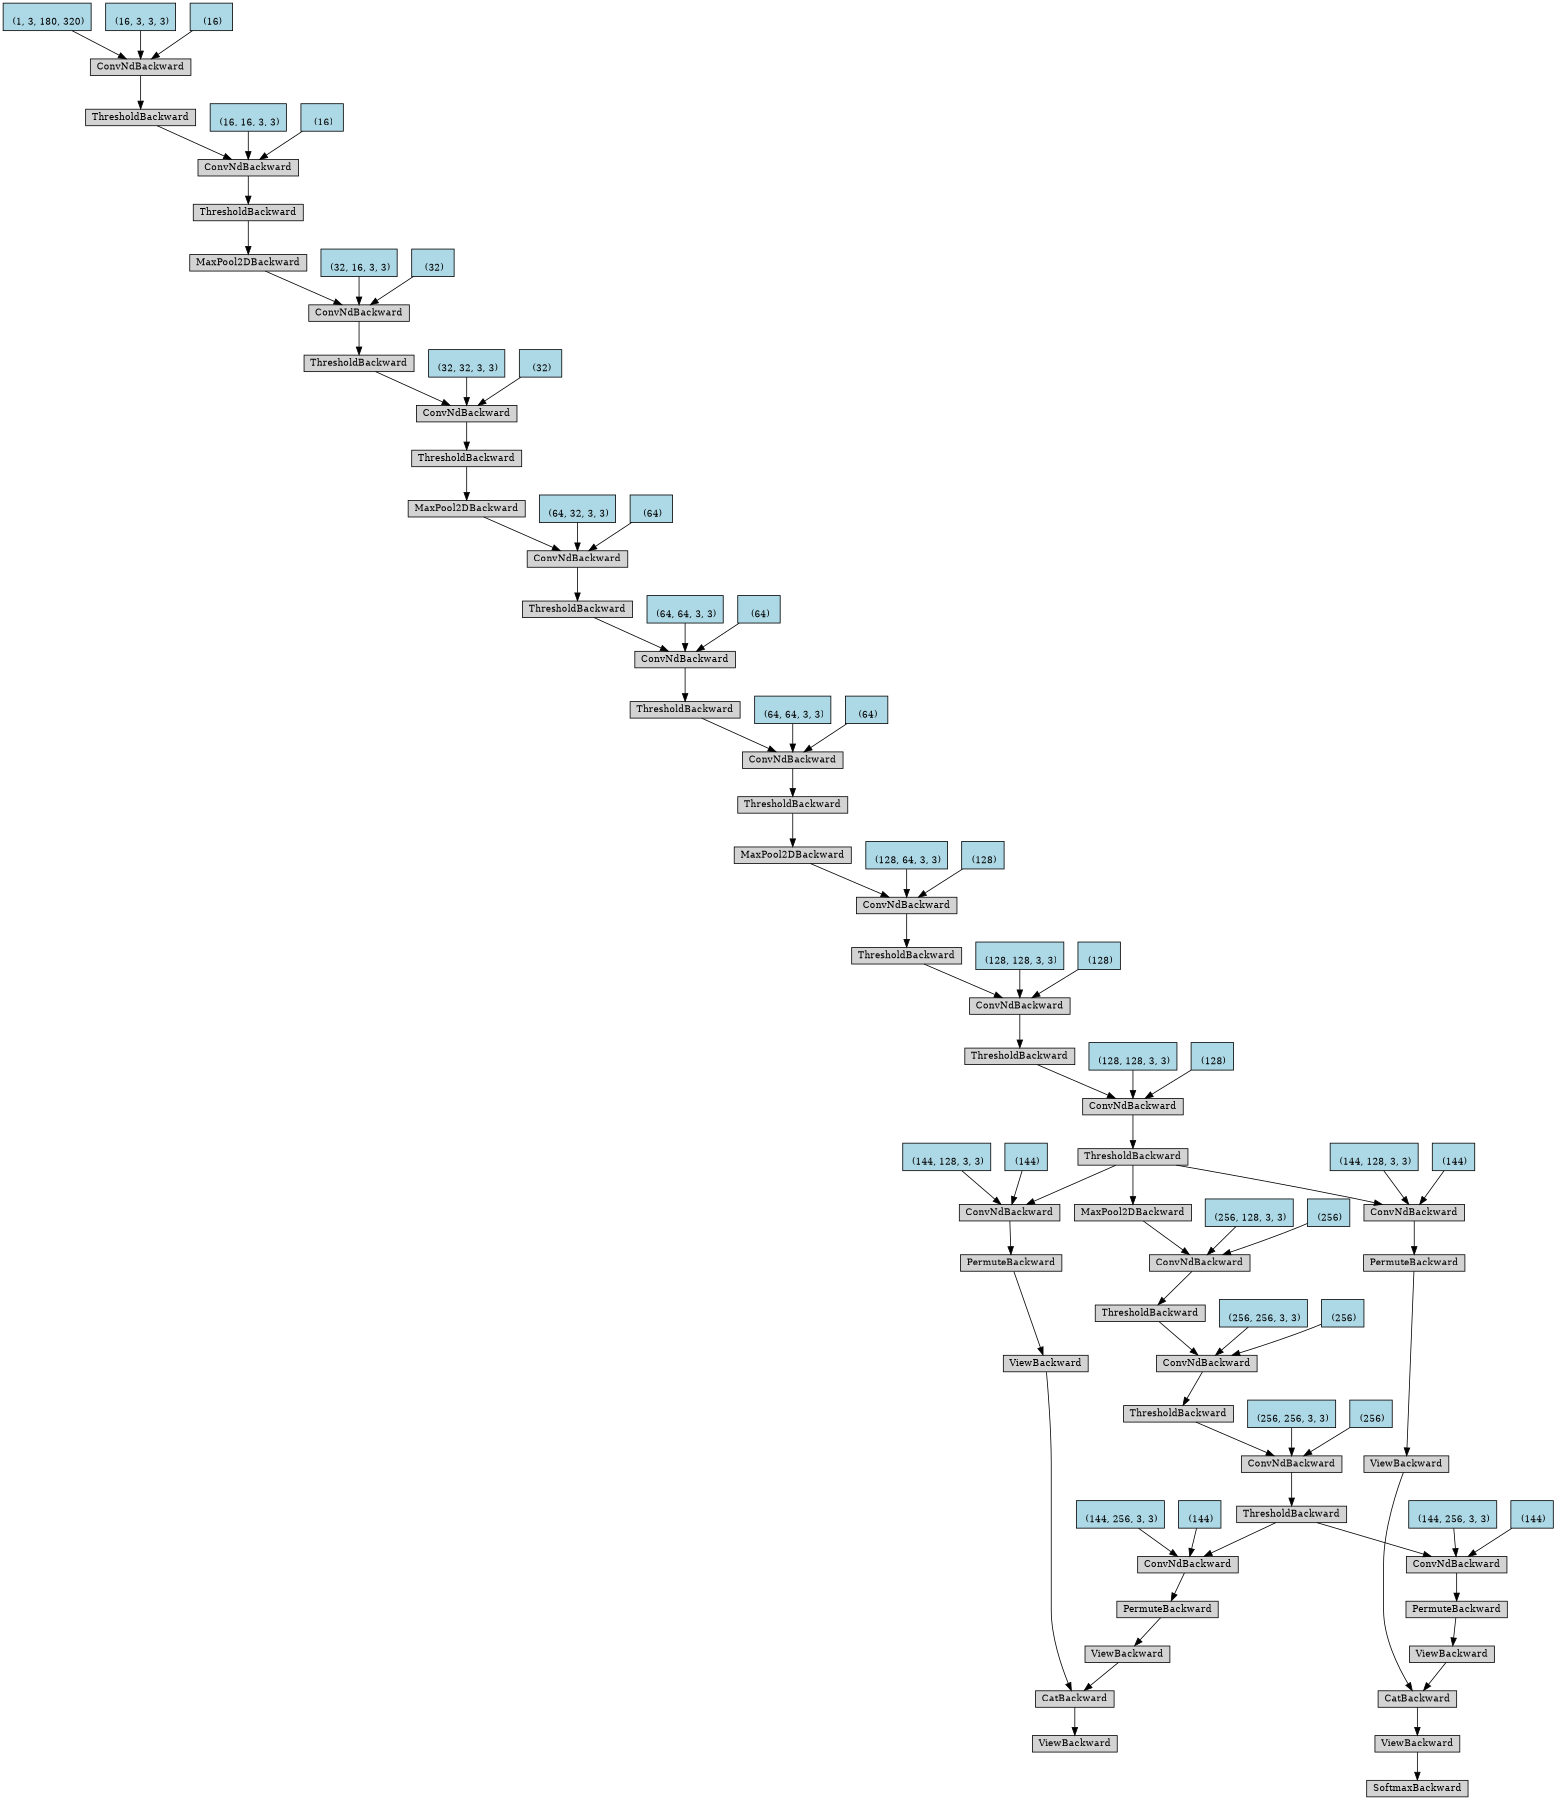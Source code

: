 digraph {
	graph [size="12,12"]
	node [align=left fontsize=12 height=0.2 ranksep=0.1 shape=box style=filled]
	140372157731728 [label=ViewBackward]
	140372157731856 -> 140372157731728
	140372157731856 [label=CatBackward]
	140372157731984 -> 140372157731856
	140372157731984 [label=ViewBackward]
	140372157732240 -> 140372157731984
	140372157732240 [label=PermuteBackward]
	140372157732432 -> 140372157732240
	140372157732432 [label=ConvNdBackward]
	140372157732624 -> 140372157732432
	140372157732624 [label=ThresholdBackward]
	140372157733008 -> 140372157732624
	140372157733008 [label=ConvNdBackward]
	140372157733328 -> 140372157733008
	140372157733328 [label=ThresholdBackward]
	140372157733648 -> 140372157733328
	140372157733648 [label=ConvNdBackward]
	140372157733840 -> 140372157733648
	140372157733840 [label=ThresholdBackward]
	140372157734160 -> 140372157733840
	140372157734160 [label=ConvNdBackward]
	140372157734480 -> 140372157734160
	140372157734480 [label=MaxPool2DBackward]
	140372157734800 -> 140372157734480
	140372157734800 [label=ThresholdBackward]
	140372157755600 -> 140372157734800
	140372157755600 [label=ConvNdBackward]
	140372157755792 -> 140372157755600
	140372157755792 [label=ThresholdBackward]
	140372157756048 -> 140372157755792
	140372157756048 [label=ConvNdBackward]
	140372157756240 -> 140372157756048
	140372157756240 [label=ThresholdBackward]
	140372157756496 -> 140372157756240
	140372157756496 [label=ConvNdBackward]
	140372157756688 -> 140372157756496
	140372157756688 [label=MaxPool2DBackward]
	140372157757008 -> 140372157756688
	140372157757008 [label=ThresholdBackward]
	140372157932368 -> 140372157757008
	140372157932368 [label=ConvNdBackward]
	140372157932560 -> 140372157932368
	140372157932560 [label=ThresholdBackward]
	140372157932816 -> 140372157932560
	140372157932816 [label=ConvNdBackward]
	140372157933008 -> 140372157932816
	140372157933008 [label=MaxPool2DBackward]
	140372157933264 -> 140372157933008
	140372157933264 [label=ThresholdBackward]
	140372157933456 -> 140372157933264
	140372157933456 [label=ConvNdBackward]
	140372157933648 -> 140372157933456
	140372157933648 [label=ThresholdBackward]
	140372157933904 -> 140372157933648
	140372157933904 [label=ConvNdBackward]
	140372157934096 -> 140372157933904
	140372157934096 [label="
 (1, 3, 180, 320)" fillcolor=lightblue]
	140372157934032 -> 140372157933904
	140372157934032 [label="
 (16, 3, 3, 3)" fillcolor=lightblue]
	140372157934160 -> 140372157933904
	140372157934160 [label="
 (16)" fillcolor=lightblue]
	140372157933584 -> 140372157933456
	140372157933584 [label="
 (16, 16, 3, 3)" fillcolor=lightblue]
	140372157933712 -> 140372157933456
	140372157933712 [label="
 (16)" fillcolor=lightblue]
	140372157932944 -> 140372157932816
	140372157932944 [label="
 (32, 16, 3, 3)" fillcolor=lightblue]
	140372157933072 -> 140372157932816
	140372157933072 [label="
 (32)" fillcolor=lightblue]
	140372157932496 -> 140372157932368
	140372157932496 [label="
 (32, 32, 3, 3)" fillcolor=lightblue]
	140372157932624 -> 140372157932368
	140372157932624 [label="
 (32)" fillcolor=lightblue]
	140372157756624 -> 140372157756496
	140372157756624 [label="
 (64, 32, 3, 3)" fillcolor=lightblue]
	140372157756752 -> 140372157756496
	140372157756752 [label="
 (64)" fillcolor=lightblue]
	140372157756176 -> 140372157756048
	140372157756176 [label="
 (64, 64, 3, 3)" fillcolor=lightblue]
	140372157756304 -> 140372157756048
	140372157756304 [label="
 (64)" fillcolor=lightblue]
	140372157755728 -> 140372157755600
	140372157755728 [label="
 (64, 64, 3, 3)" fillcolor=lightblue]
	140372157755856 -> 140372157755600
	140372157755856 [label="
 (64)" fillcolor=lightblue]
	140372157734352 -> 140372157734160
	140372157734352 [label="
 (128, 64, 3, 3)" fillcolor=lightblue]
	140372157734544 -> 140372157734160
	140372157734544 [label="
 (128)" fillcolor=lightblue]
	140372157733776 -> 140372157733648
	140372157733776 [label="
 (128, 128, 3, 3)" fillcolor=lightblue]
	140372157733904 -> 140372157733648
	140372157733904 [label="
 (128)" fillcolor=lightblue]
	140372157733200 -> 140372157733008
	140372157733200 [label="
 (128, 128, 3, 3)" fillcolor=lightblue]
	140372157733456 -> 140372157733008
	140372157733456 [label="
 (128)" fillcolor=lightblue]
	140372157732560 -> 140372157732432
	140372157732560 [label="
 (144, 128, 3, 3)" fillcolor=lightblue]
	140372157732752 -> 140372157732432
	140372157732752 [label="
 (144)" fillcolor=lightblue]
	140372157732048 -> 140372157731856
	140372157732048 [label=ViewBackward]
	140372157732304 -> 140372157732048
	140372157732304 [label=PermuteBackward]
	140372157733520 -> 140372157732304
	140372157733520 [label=ConvNdBackward]
	140372157733968 -> 140372157733520
	140372157733968 [label=ThresholdBackward]
	140372157734672 -> 140372157733968
	140372157734672 [label=ConvNdBackward]
	140372157755920 -> 140372157734672
	140372157755920 [label=ThresholdBackward]
	140372157756880 -> 140372157755920
	140372157756880 [label=ConvNdBackward]
	140372157756944 -> 140372157756880
	140372157756944 [label=ThresholdBackward]
	140372157933200 -> 140372157756944
	140372157933200 [label=ConvNdBackward]
	140372157933776 -> 140372157933200
	140372157933776 [label=MaxPool2DBackward]
	140372157732624 -> 140372157933776
	140372157933392 -> 140372157933200
	140372157933392 [label="
 (256, 128, 3, 3)" fillcolor=lightblue]
	140372157933840 -> 140372157933200
	140372157933840 [label="
 (256)" fillcolor=lightblue]
	140372157932304 -> 140372157756880
	140372157932304 [label="
 (256, 256, 3, 3)" fillcolor=lightblue]
	140372157932688 -> 140372157756880
	140372157932688 [label="
 (256)" fillcolor=lightblue]
	140372157755536 -> 140372157734672
	140372157755536 [label="
 (256, 256, 3, 3)" fillcolor=lightblue]
	140372157755984 -> 140372157734672
	140372157755984 [label="
 (256)" fillcolor=lightblue]
	140372157732944 -> 140372157733520
	140372157732944 [label="
 (144, 256, 3, 3)" fillcolor=lightblue]
	140372157733584 -> 140372157733520
	140372157733584 [label="
 (144)" fillcolor=lightblue]
	140372157731920 [label=SoftmaxBackward]
	140372157732368 -> 140372157731920
	140372157732368 [label=ViewBackward]
	140372157732880 -> 140372157732368
	140372157732880 [label=CatBackward]
	140372157734096 -> 140372157732880
	140372157734096 [label=ViewBackward]
	140372157932752 -> 140372157734096
	140372157932752 [label=PermuteBackward]
	140372157934352 -> 140372157932752
	140372157934352 [label=ConvNdBackward]
	140372157732624 -> 140372157934352
	140372157934480 -> 140372157934352
	140372157934480 [label="
 (144, 128, 3, 3)" fillcolor=lightblue]
	140372157934416 -> 140372157934352
	140372157934416 [label="
 (144)" fillcolor=lightblue]
	140372157756368 -> 140372157732880
	140372157756368 [label=ViewBackward]
	140372157934224 -> 140372157756368
	140372157934224 [label=PermuteBackward]
	140372157934672 -> 140372157934224
	140372157934672 [label=ConvNdBackward]
	140372157733968 -> 140372157934672
	140372157934736 -> 140372157934672
	140372157934736 [label="
 (144, 256, 3, 3)" fillcolor=lightblue]
	140372157934608 -> 140372157934672
	140372157934608 [label="
 (144)" fillcolor=lightblue]
}
